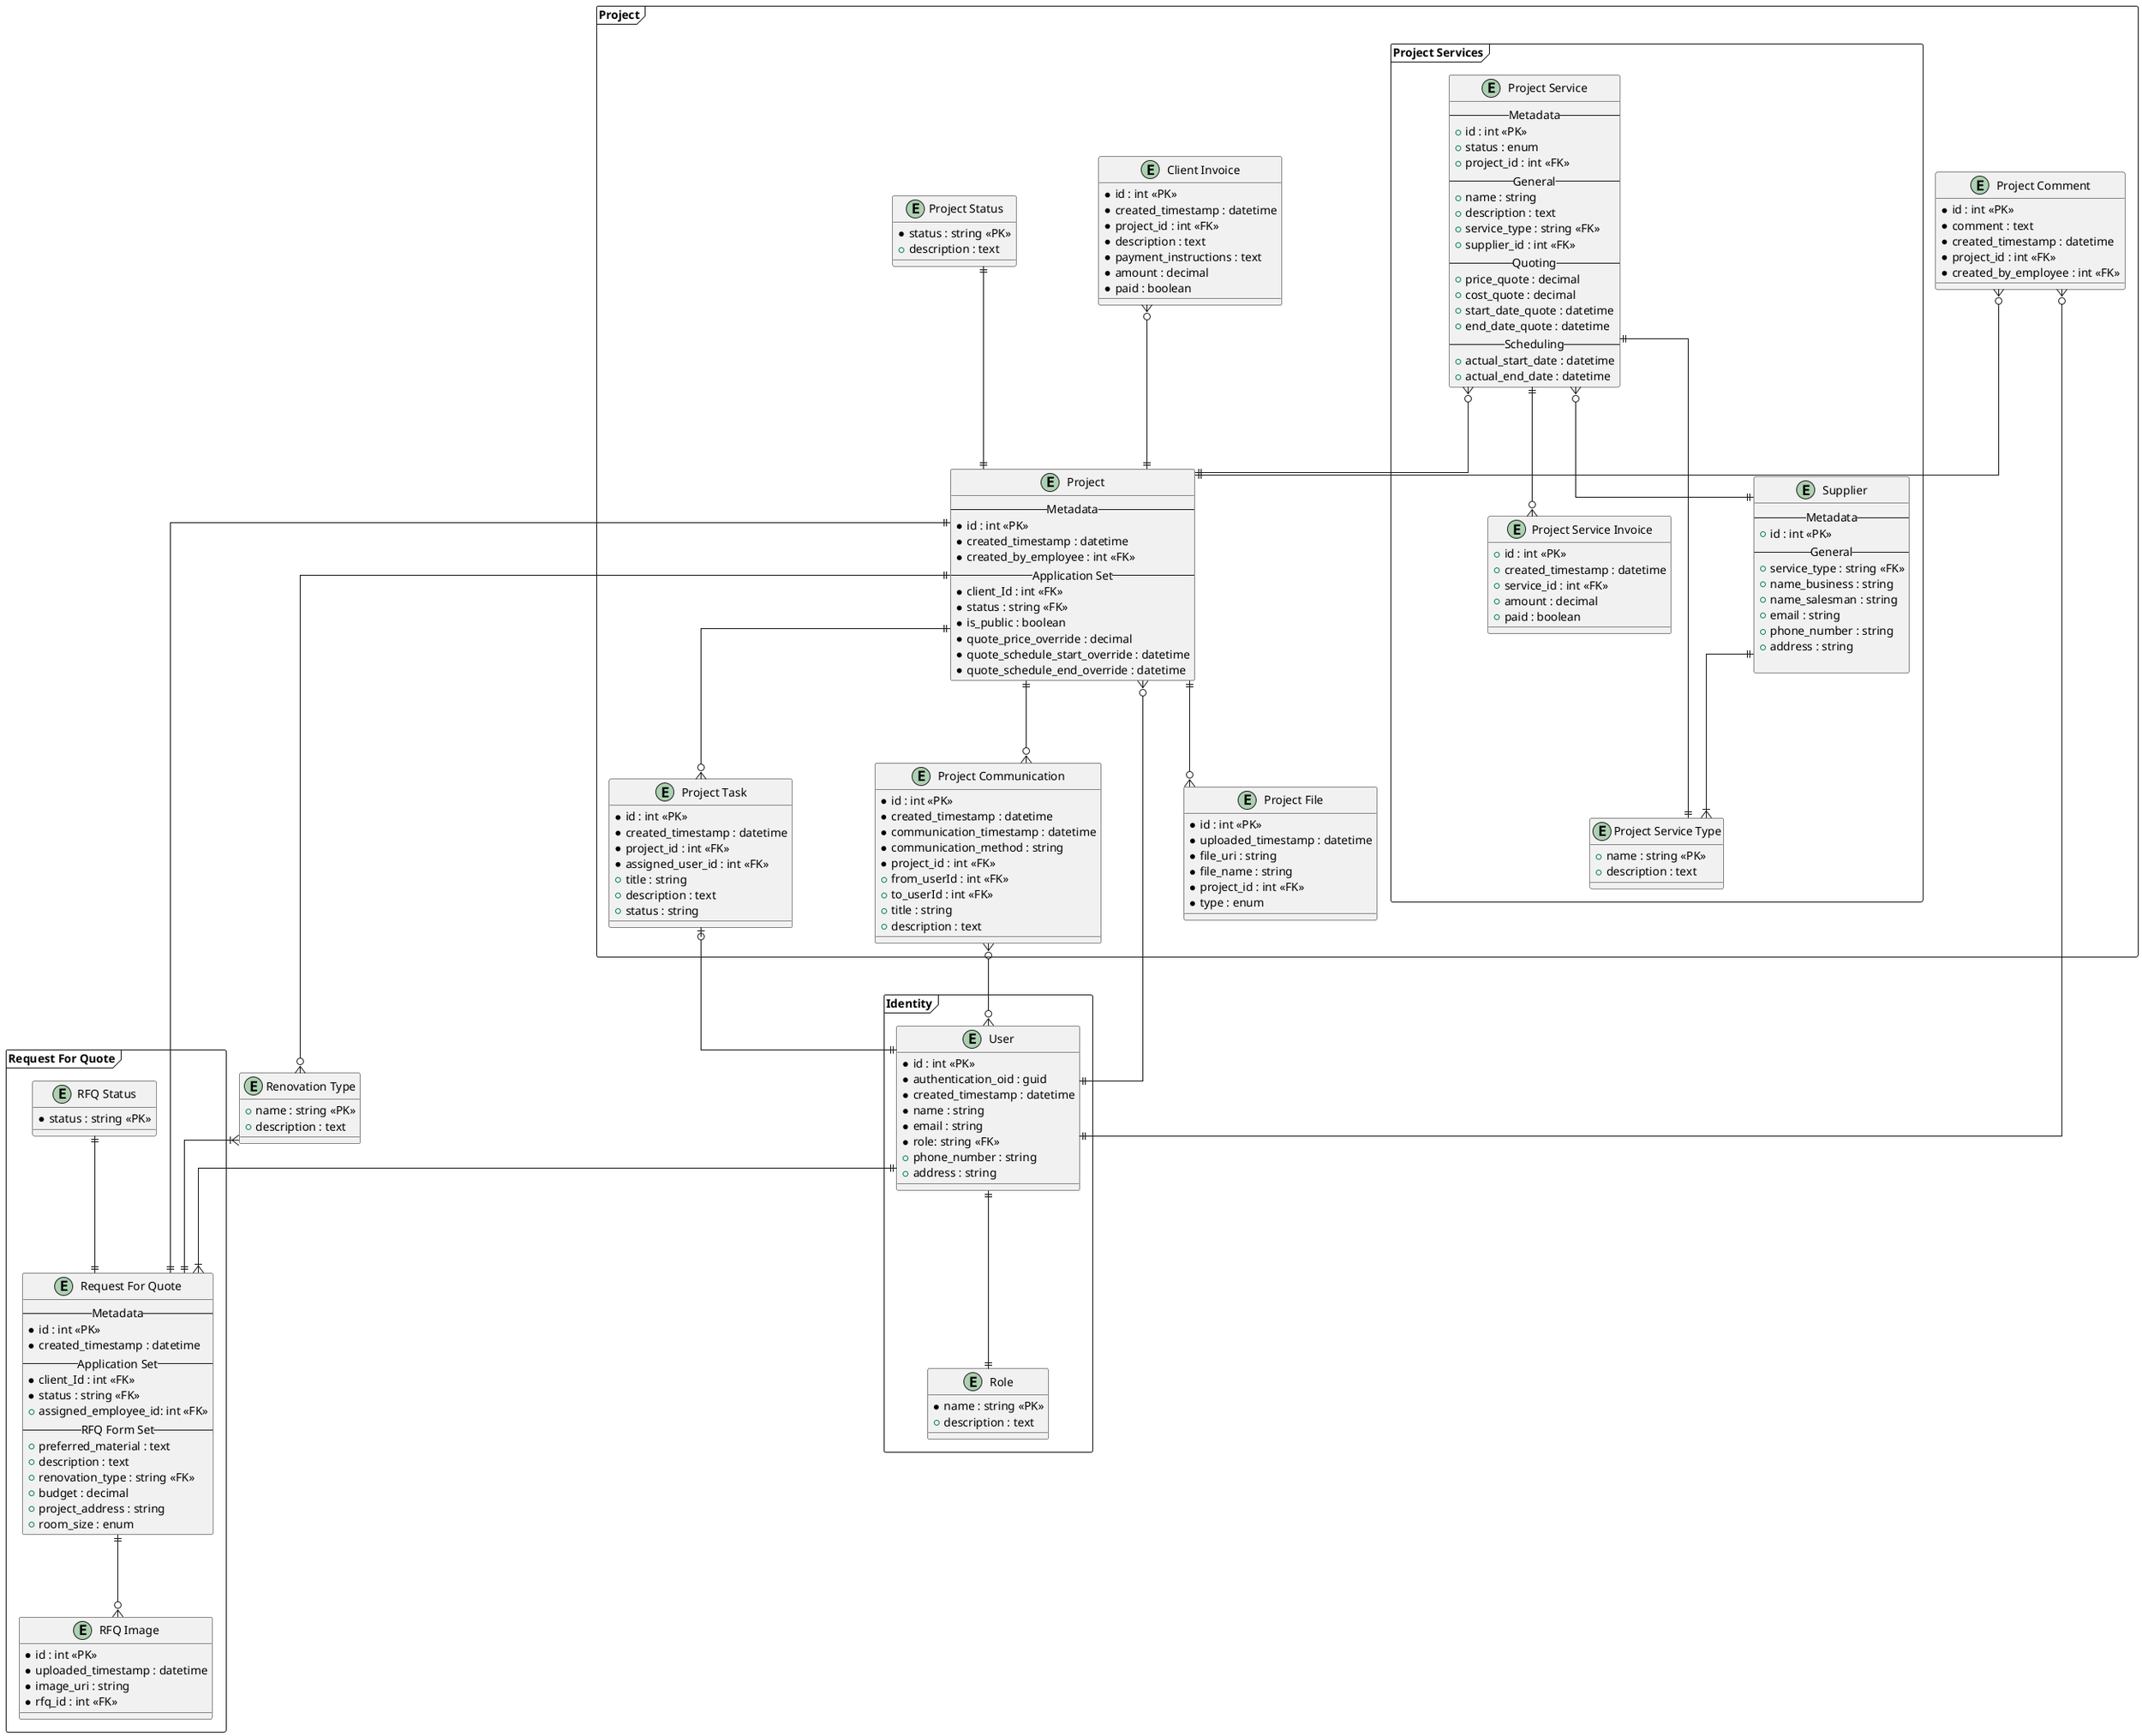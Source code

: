@startuml

skinparam linetype ortho
skinparam nodesep 100
skinparam ranksep 100
top to bottom direction

entity "Renovation Type" as RenovationType {
  +name : string <<PK>>
  +description : text
}


package "Identity" <<frame>> {
    entity "User" as User {
    *id : int <<PK>>
    *authentication_oid : guid
    *created_timestamp : datetime
    *name : string
    *email : string
    *role: string <<FK>>
    +phone_number : string
    +address : string
    }

    entity "Role" as UserRole {
    *name : string <<PK>>
    +description : text
    }

    User ||--|| UserRole
}

package "Request For Quote" <<frame>> {
    entity "Request For Quote" as RFQ {
    -- Metadata --
    *id : int <<PK>>
    *created_timestamp : datetime
    -- Application Set --
    *client_Id : int <<FK>>
    *status : string <<FK>>
    +assigned_employee_id: int <<FK>>
    -- RFQ Form Set --
    +preferred_material : text
    +description : text
    +renovation_type : string <<FK>>
    +budget : decimal
    +project_address : string
    +room_size : enum
    }

    entity "RFQ Image" as RFQImage {
    *id : int <<PK>>
    *uploaded_timestamp : datetime
    *image_uri : string
    *rfq_id : int <<FK>>
    }

    entity "RFQ Status" as RFQStatus {
    *status : string <<PK>>
    }

    User ||--|{ RFQ
    RenovationType }|--|| RFQ
    RFQ ||--o{ RFQImage
    RFQStatus ||--|| RFQ
} 

package "Project" <<frame>> {
    entity "Project" as Project {
    -- Metadata --
    *id : int <<PK>> 
    *created_timestamp : datetime
    *created_by_employee : int <<FK>>
    -- Application Set --
    *client_Id : int <<FK>>
    *status : string <<FK>>
    *is_public : boolean
    *quote_price_override : decimal
    *quote_schedule_start_override : datetime
    *quote_schedule_end_override : datetime
    }

    entity "Client Invoice" as ClientInvoice {
        *id : int <<PK>>
        *created_timestamp : datetime
        *project_id : int <<FK>>
        *description : text
        *payment_instructions : text
        *amount : decimal
        *paid : boolean
    }

    entity "Project Comment" as ProjectComment {
        *id : int <<PK>>
        *comment : text
        *created_timestamp : datetime
        *project_id : int <<FK>>
        *created_by_employee : int <<FK>>
    }
    entity "Project Status" as ProjectStatus {
        *status : string <<PK>>
        +description : text
    }
    package "Project Services" <<frame>> {
        entity "Project Service Type" as ProjectServiceType {
            +name : string <<PK>>
            +description : text
        }
        entity "Project Service" as ProjectService {
            -- Metadata --
            +id : int <<PK>>
            +status : enum
            +project_id : int <<FK>>
            -- General --
            +name : string
            +description : text
            +service_type : string <<FK>>
            +supplier_id : int <<FK>>
            -- Quoting --
            +price_quote : decimal
            +cost_quote : decimal
            +start_date_quote : datetime
            +end_date_quote : datetime
            -- Scheduling --
            +actual_start_date : datetime
            +actual_end_date : datetime
        }
        entity "Supplier" as Supplier {
            -- Metadata --
            +id : int <<PK>>
            -- General --
            +service_type : string <<FK>>
            +name_business : string
            +name_salesman : string
            +email : string
            +phone_number : string
            +address : string
            
        }

        entity "Project Service Invoice" as ProjectServiceInvoice {
            +id : int <<PK>>
            +created_timestamp : datetime
            +service_id : int <<FK>>
            +amount : decimal
            +paid : boolean
        }

        ProjectService ||--o{ ProjectServiceInvoice        
        ProjectService ||--|| ProjectServiceType
        ProjectService }o--|| Supplier
        Supplier ||--|{ ProjectServiceType

    }

    entity "Project Task" as ProjectTask {
        *id : int <<PK>>
        *created_timestamp : datetime
        *project_id : int <<FK>>
        *assigned_user_id : int <<FK>>
        +title : string
        +description : text
        +status : string
    }
    
    entity "Project Communication" as ProjectCommunication {
        *id : int <<PK>>
        *created_timestamp : datetime
        *communication_timestamp : datetime
        *communication_method : string
        *project_id : int <<FK>>
        +from_userId : int <<FK>>
        +to_userId : int <<FK>>
        +title : string
        +description : text
    }

    entity "Project File" as ProjectFile {
        *id : int <<PK>>
        *uploaded_timestamp : datetime
        *file_uri : string
        *file_name : string
        *project_id : int <<FK>>
        *type : enum
    }

    Project ||--o{ ProjectCommunication
    ProjectCommunication }o--o{ User
    Project ||--o{ ProjectTask
    ProjectTask |o--|| User
    Project||--o{ ProjectFile
    User ||--o{ Project
    Project ||--|| RFQ
    ProjectService }o--|| Project
    Project ||--o{ RenovationType
    ProjectStatus ||--|| Project
    ProjectComment }o--|| Project
    ProjectComment }o--|| User
    ClientInvoice }o--|| Project
    
}














@enduml
